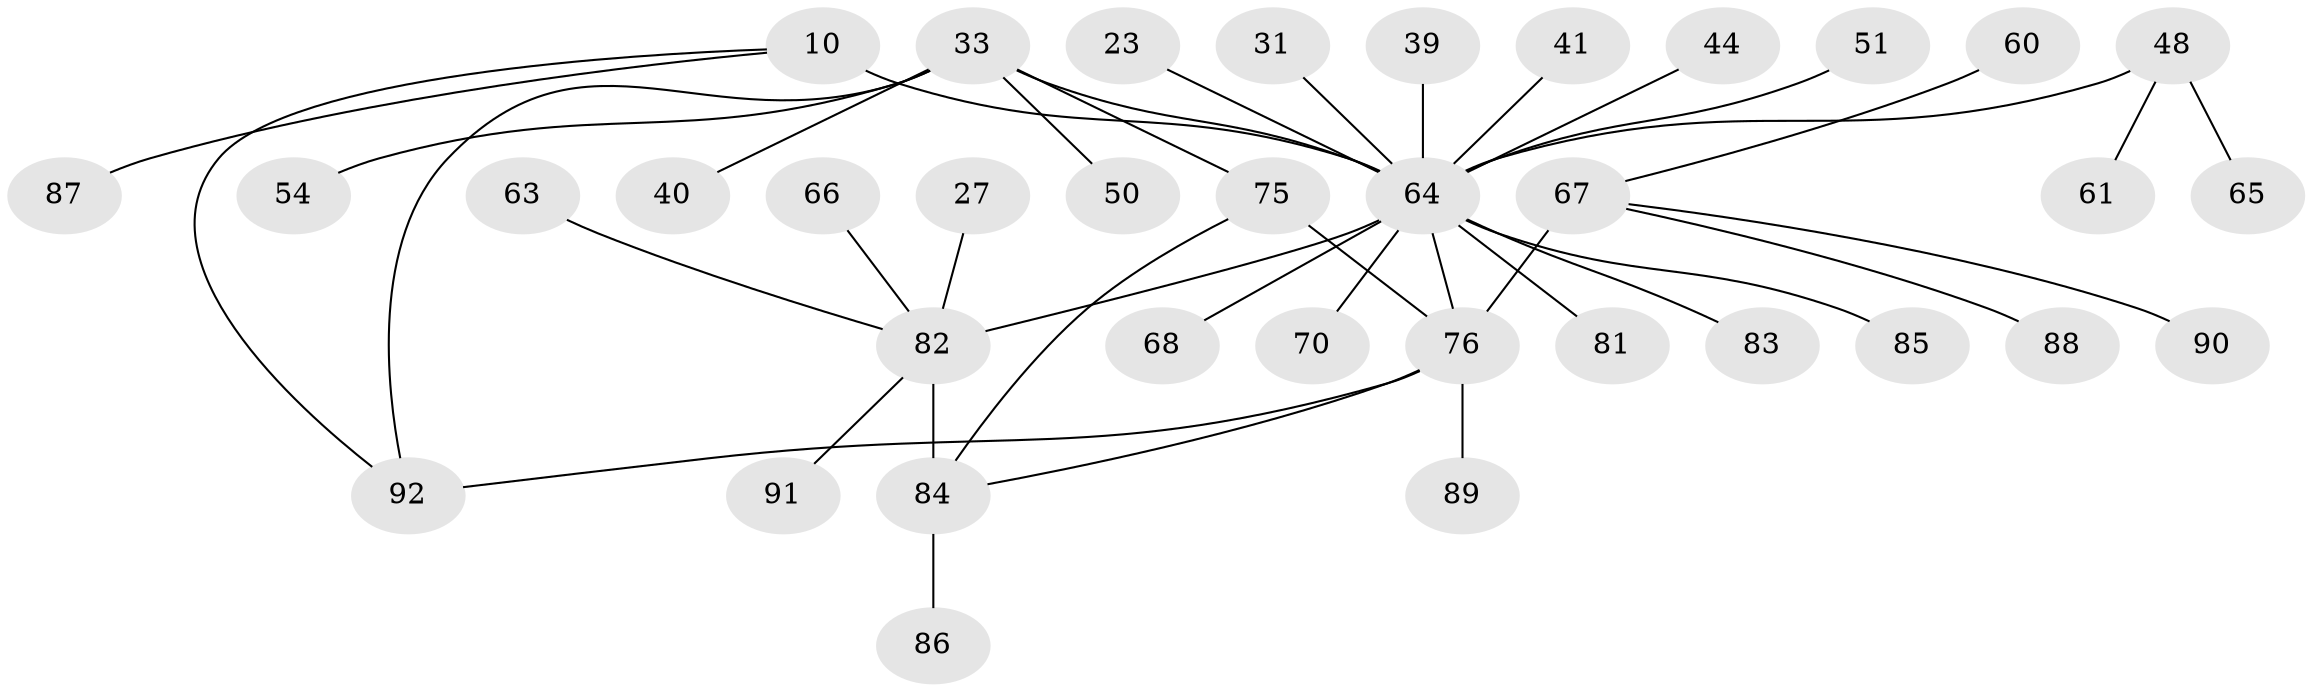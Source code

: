 // original degree distribution, {3: 0.043478260869565216, 9: 0.010869565217391304, 6: 0.021739130434782608, 8: 0.06521739130434782, 5: 0.043478260869565216, 7: 0.03260869565217391, 4: 0.05434782608695652, 13: 0.010869565217391304, 1: 0.532608695652174, 2: 0.18478260869565216}
// Generated by graph-tools (version 1.1) at 2025/58/03/04/25 21:58:04]
// undirected, 36 vertices, 40 edges
graph export_dot {
graph [start="1"]
  node [color=gray90,style=filled];
  10 [super="+9"];
  23;
  27;
  31;
  33 [super="+16+21"];
  39 [super="+37"];
  40;
  41;
  44;
  48 [super="+3"];
  50;
  51;
  54;
  60;
  61;
  63;
  64 [super="+58+12+22"];
  65;
  66;
  67 [super="+49+56"];
  68;
  70;
  75 [super="+15"];
  76 [super="+18+46+62"];
  81;
  82 [super="+8+25"];
  83 [super="+35+47+59+71"];
  84 [super="+38+73"];
  85;
  86;
  87;
  88;
  89 [super="+26+55"];
  90;
  91 [super="+74+79"];
  92 [super="+69+80"];
  10 -- 87;
  10 -- 92;
  10 -- 64 [weight=4];
  23 -- 64 [weight=2];
  27 -- 82;
  31 -- 64;
  33 -- 40;
  33 -- 50;
  33 -- 54;
  33 -- 92 [weight=2];
  33 -- 64 [weight=2];
  33 -- 75 [weight=4];
  39 -- 64;
  41 -- 64;
  44 -- 64;
  48 -- 65;
  48 -- 64 [weight=4];
  48 -- 61;
  51 -- 64;
  60 -- 67;
  63 -- 82;
  64 -- 68 [weight=2];
  64 -- 70;
  64 -- 76 [weight=2];
  64 -- 81;
  64 -- 82 [weight=3];
  64 -- 83;
  64 -- 85;
  66 -- 82;
  67 -- 90;
  67 -- 88;
  67 -- 76 [weight=4];
  75 -- 76;
  75 -- 84;
  76 -- 89;
  76 -- 92 [weight=2];
  76 -- 84;
  82 -- 91;
  82 -- 84 [weight=4];
  84 -- 86;
}

